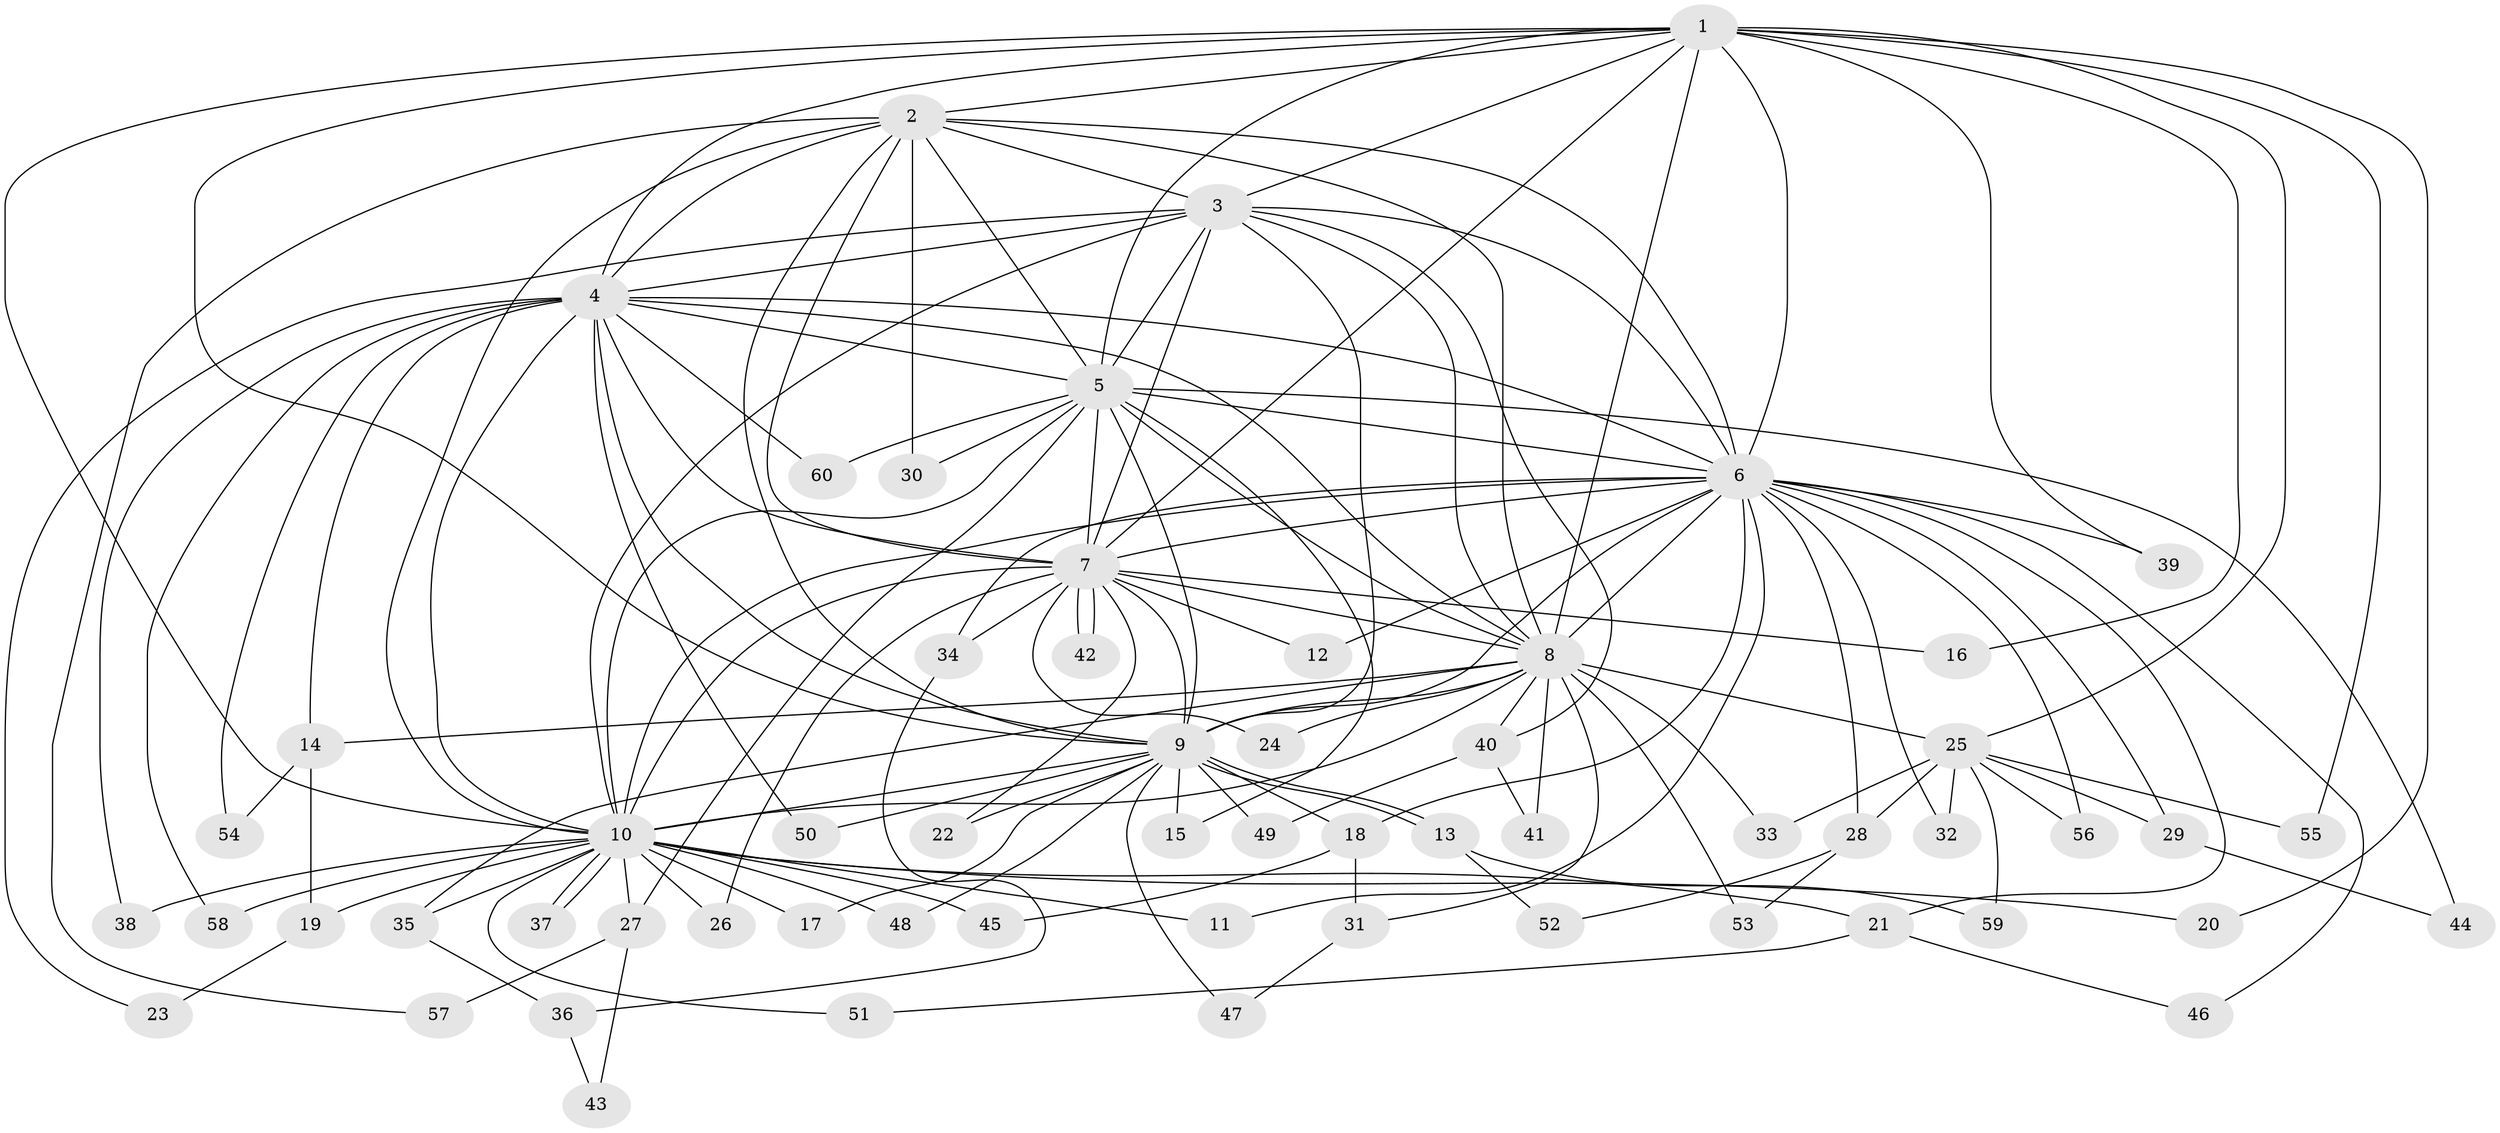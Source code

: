 // Generated by graph-tools (version 1.1) at 2025/01/03/09/25 03:01:17]
// undirected, 60 vertices, 145 edges
graph export_dot {
graph [start="1"]
  node [color=gray90,style=filled];
  1;
  2;
  3;
  4;
  5;
  6;
  7;
  8;
  9;
  10;
  11;
  12;
  13;
  14;
  15;
  16;
  17;
  18;
  19;
  20;
  21;
  22;
  23;
  24;
  25;
  26;
  27;
  28;
  29;
  30;
  31;
  32;
  33;
  34;
  35;
  36;
  37;
  38;
  39;
  40;
  41;
  42;
  43;
  44;
  45;
  46;
  47;
  48;
  49;
  50;
  51;
  52;
  53;
  54;
  55;
  56;
  57;
  58;
  59;
  60;
  1 -- 2;
  1 -- 3;
  1 -- 4;
  1 -- 5;
  1 -- 6;
  1 -- 7;
  1 -- 8;
  1 -- 9;
  1 -- 10;
  1 -- 16;
  1 -- 20;
  1 -- 25;
  1 -- 39;
  1 -- 55;
  2 -- 3;
  2 -- 4;
  2 -- 5;
  2 -- 6;
  2 -- 7;
  2 -- 8;
  2 -- 9;
  2 -- 10;
  2 -- 30;
  2 -- 57;
  3 -- 4;
  3 -- 5;
  3 -- 6;
  3 -- 7;
  3 -- 8;
  3 -- 9;
  3 -- 10;
  3 -- 23;
  3 -- 40;
  4 -- 5;
  4 -- 6;
  4 -- 7;
  4 -- 8;
  4 -- 9;
  4 -- 10;
  4 -- 14;
  4 -- 38;
  4 -- 50;
  4 -- 54;
  4 -- 58;
  4 -- 60;
  5 -- 6;
  5 -- 7;
  5 -- 8;
  5 -- 9;
  5 -- 10;
  5 -- 15;
  5 -- 27;
  5 -- 30;
  5 -- 44;
  5 -- 60;
  6 -- 7;
  6 -- 8;
  6 -- 9;
  6 -- 10;
  6 -- 11;
  6 -- 12;
  6 -- 18;
  6 -- 21;
  6 -- 28;
  6 -- 29;
  6 -- 32;
  6 -- 34;
  6 -- 39;
  6 -- 46;
  6 -- 56;
  7 -- 8;
  7 -- 9;
  7 -- 10;
  7 -- 12;
  7 -- 16;
  7 -- 22;
  7 -- 24;
  7 -- 26;
  7 -- 34;
  7 -- 42;
  7 -- 42;
  8 -- 9;
  8 -- 10;
  8 -- 14;
  8 -- 24;
  8 -- 25;
  8 -- 31;
  8 -- 33;
  8 -- 35;
  8 -- 40;
  8 -- 41;
  8 -- 53;
  9 -- 10;
  9 -- 13;
  9 -- 13;
  9 -- 15;
  9 -- 17;
  9 -- 18;
  9 -- 22;
  9 -- 47;
  9 -- 48;
  9 -- 49;
  9 -- 50;
  10 -- 11;
  10 -- 17;
  10 -- 19;
  10 -- 20;
  10 -- 21;
  10 -- 26;
  10 -- 27;
  10 -- 35;
  10 -- 37;
  10 -- 37;
  10 -- 38;
  10 -- 45;
  10 -- 48;
  10 -- 51;
  10 -- 58;
  13 -- 52;
  13 -- 59;
  14 -- 19;
  14 -- 54;
  18 -- 31;
  18 -- 45;
  19 -- 23;
  21 -- 46;
  21 -- 51;
  25 -- 28;
  25 -- 29;
  25 -- 32;
  25 -- 33;
  25 -- 55;
  25 -- 56;
  25 -- 59;
  27 -- 43;
  27 -- 57;
  28 -- 52;
  28 -- 53;
  29 -- 44;
  31 -- 47;
  34 -- 36;
  35 -- 36;
  36 -- 43;
  40 -- 41;
  40 -- 49;
}
